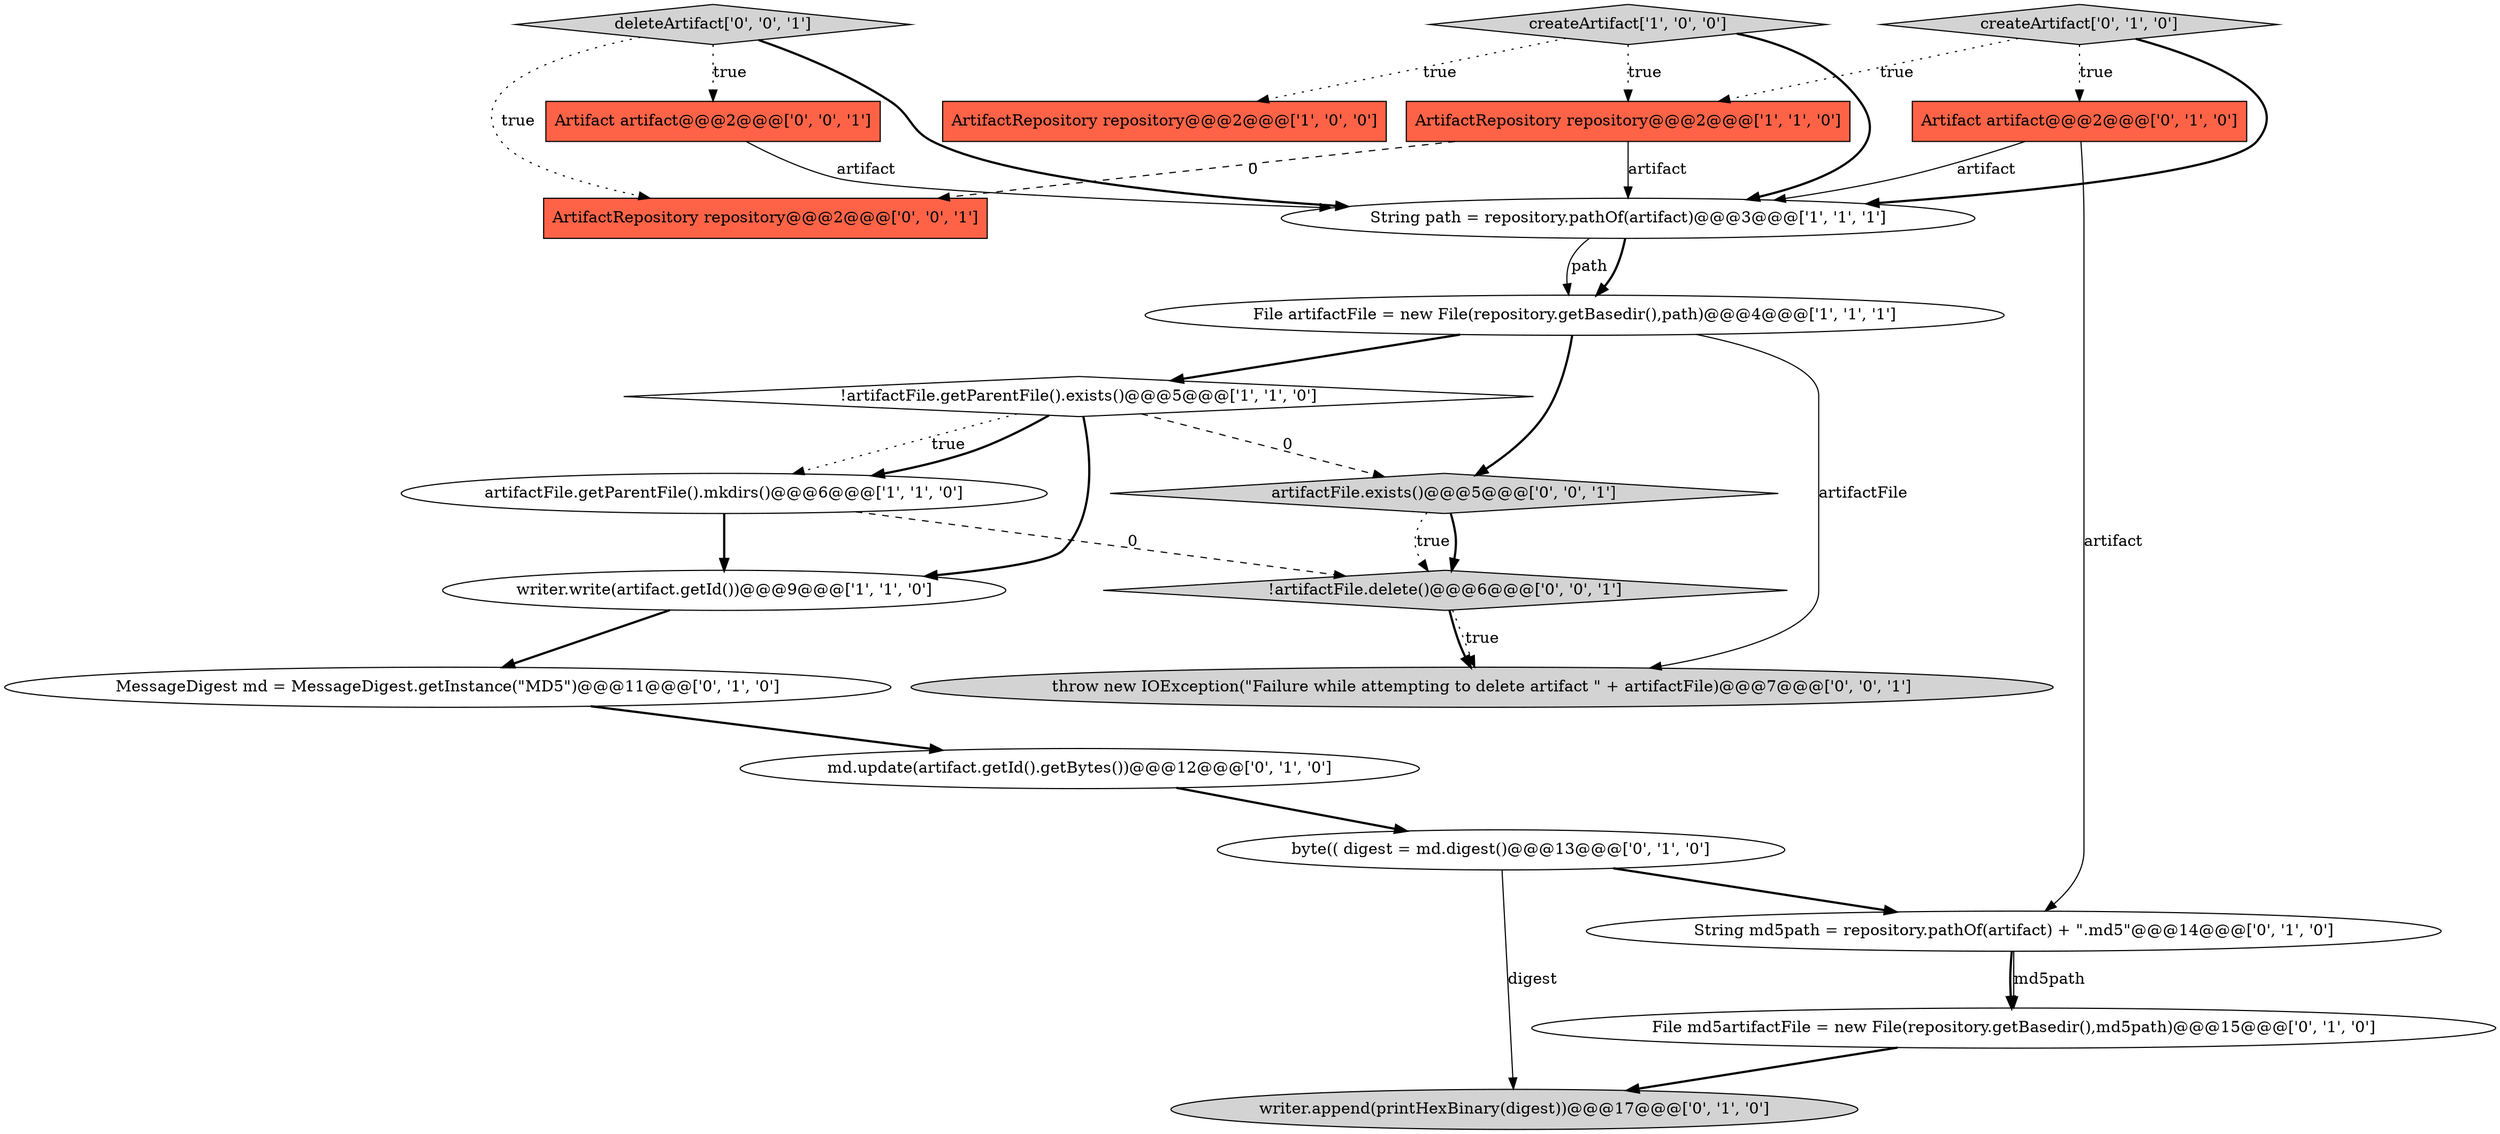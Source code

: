 digraph {
20 [style = filled, label = "deleteArtifact['0', '0', '1']", fillcolor = lightgray, shape = diamond image = "AAA0AAABBB3BBB"];
18 [style = filled, label = "throw new IOException(\"Failure while attempting to delete artifact \" + artifactFile)@@@7@@@['0', '0', '1']", fillcolor = lightgray, shape = ellipse image = "AAA0AAABBB3BBB"];
7 [style = filled, label = "createArtifact['1', '0', '0']", fillcolor = lightgray, shape = diamond image = "AAA0AAABBB1BBB"];
17 [style = filled, label = "Artifact artifact@@@2@@@['0', '0', '1']", fillcolor = tomato, shape = box image = "AAA0AAABBB3BBB"];
6 [style = filled, label = "String path = repository.pathOf(artifact)@@@3@@@['1', '1', '1']", fillcolor = white, shape = ellipse image = "AAA0AAABBB1BBB"];
13 [style = filled, label = "createArtifact['0', '1', '0']", fillcolor = lightgray, shape = diamond image = "AAA0AAABBB2BBB"];
11 [style = filled, label = "MessageDigest md = MessageDigest.getInstance(\"MD5\")@@@11@@@['0', '1', '0']", fillcolor = white, shape = ellipse image = "AAA1AAABBB2BBB"];
9 [style = filled, label = "String md5path = repository.pathOf(artifact) + \".md5\"@@@14@@@['0', '1', '0']", fillcolor = white, shape = ellipse image = "AAA1AAABBB2BBB"];
2 [style = filled, label = "writer.write(artifact.getId())@@@9@@@['1', '1', '0']", fillcolor = white, shape = ellipse image = "AAA0AAABBB1BBB"];
14 [style = filled, label = "writer.append(printHexBinary(digest))@@@17@@@['0', '1', '0']", fillcolor = lightgray, shape = ellipse image = "AAA1AAABBB2BBB"];
10 [style = filled, label = "Artifact artifact@@@2@@@['0', '1', '0']", fillcolor = tomato, shape = box image = "AAA0AAABBB2BBB"];
1 [style = filled, label = "artifactFile.getParentFile().mkdirs()@@@6@@@['1', '1', '0']", fillcolor = white, shape = ellipse image = "AAA0AAABBB1BBB"];
19 [style = filled, label = "ArtifactRepository repository@@@2@@@['0', '0', '1']", fillcolor = tomato, shape = box image = "AAA0AAABBB3BBB"];
16 [style = filled, label = "!artifactFile.delete()@@@6@@@['0', '0', '1']", fillcolor = lightgray, shape = diamond image = "AAA0AAABBB3BBB"];
5 [style = filled, label = "ArtifactRepository repository@@@2@@@['1', '1', '0']", fillcolor = tomato, shape = box image = "AAA0AAABBB1BBB"];
21 [style = filled, label = "artifactFile.exists()@@@5@@@['0', '0', '1']", fillcolor = lightgray, shape = diamond image = "AAA0AAABBB3BBB"];
0 [style = filled, label = "File artifactFile = new File(repository.getBasedir(),path)@@@4@@@['1', '1', '1']", fillcolor = white, shape = ellipse image = "AAA0AAABBB1BBB"];
4 [style = filled, label = "ArtifactRepository repository@@@2@@@['1', '0', '0']", fillcolor = tomato, shape = box image = "AAA0AAABBB1BBB"];
12 [style = filled, label = "byte(( digest = md.digest()@@@13@@@['0', '1', '0']", fillcolor = white, shape = ellipse image = "AAA1AAABBB2BBB"];
3 [style = filled, label = "!artifactFile.getParentFile().exists()@@@5@@@['1', '1', '0']", fillcolor = white, shape = diamond image = "AAA0AAABBB1BBB"];
15 [style = filled, label = "File md5artifactFile = new File(repository.getBasedir(),md5path)@@@15@@@['0', '1', '0']", fillcolor = white, shape = ellipse image = "AAA1AAABBB2BBB"];
8 [style = filled, label = "md.update(artifact.getId().getBytes())@@@12@@@['0', '1', '0']", fillcolor = white, shape = ellipse image = "AAA1AAABBB2BBB"];
7->4 [style = dotted, label="true"];
8->12 [style = bold, label=""];
20->6 [style = bold, label=""];
3->2 [style = bold, label=""];
3->1 [style = dotted, label="true"];
2->11 [style = bold, label=""];
16->18 [style = bold, label=""];
9->15 [style = solid, label="md5path"];
21->16 [style = bold, label=""];
6->0 [style = bold, label=""];
16->18 [style = dotted, label="true"];
13->6 [style = bold, label=""];
7->6 [style = bold, label=""];
9->15 [style = bold, label=""];
3->21 [style = dashed, label="0"];
17->6 [style = solid, label="artifact"];
20->17 [style = dotted, label="true"];
13->10 [style = dotted, label="true"];
12->14 [style = solid, label="digest"];
0->3 [style = bold, label=""];
5->19 [style = dashed, label="0"];
0->18 [style = solid, label="artifactFile"];
3->1 [style = bold, label=""];
7->5 [style = dotted, label="true"];
12->9 [style = bold, label=""];
10->6 [style = solid, label="artifact"];
15->14 [style = bold, label=""];
11->8 [style = bold, label=""];
5->6 [style = solid, label="artifact"];
0->21 [style = bold, label=""];
10->9 [style = solid, label="artifact"];
1->16 [style = dashed, label="0"];
6->0 [style = solid, label="path"];
13->5 [style = dotted, label="true"];
20->19 [style = dotted, label="true"];
21->16 [style = dotted, label="true"];
1->2 [style = bold, label=""];
}
